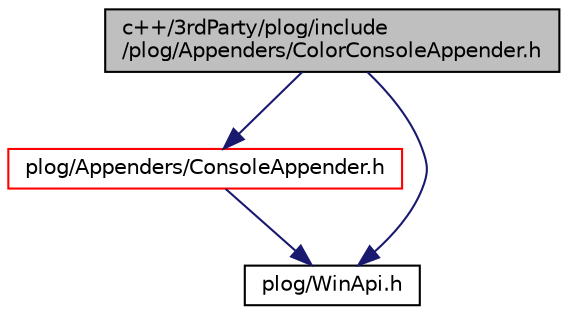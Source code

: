 digraph "c++/3rdParty/plog/include/plog/Appenders/ColorConsoleAppender.h"
{
 // LATEX_PDF_SIZE
  bgcolor="transparent";
  edge [fontname="Helvetica",fontsize="10",labelfontname="Helvetica",labelfontsize="10"];
  node [fontname="Helvetica",fontsize="10",shape=record];
  Node1 [label="c++/3rdParty/plog/include\l/plog/Appenders/ColorConsoleAppender.h",height=0.2,width=0.4,color="black", fillcolor="grey75", style="filled", fontcolor="black",tooltip=" "];
  Node1 -> Node2 [color="midnightblue",fontsize="10",style="solid",fontname="Helvetica"];
  Node2 [label="plog/Appenders/ConsoleAppender.h",height=0.2,width=0.4,color="red",URL="$_console_appender_8h.html",tooltip=" "];
  Node2 -> Node20 [color="midnightblue",fontsize="10",style="solid",fontname="Helvetica"];
  Node20 [label="plog/WinApi.h",height=0.2,width=0.4,color="black",URL="$_win_api_8h.html",tooltip=" "];
  Node1 -> Node20 [color="midnightblue",fontsize="10",style="solid",fontname="Helvetica"];
}
